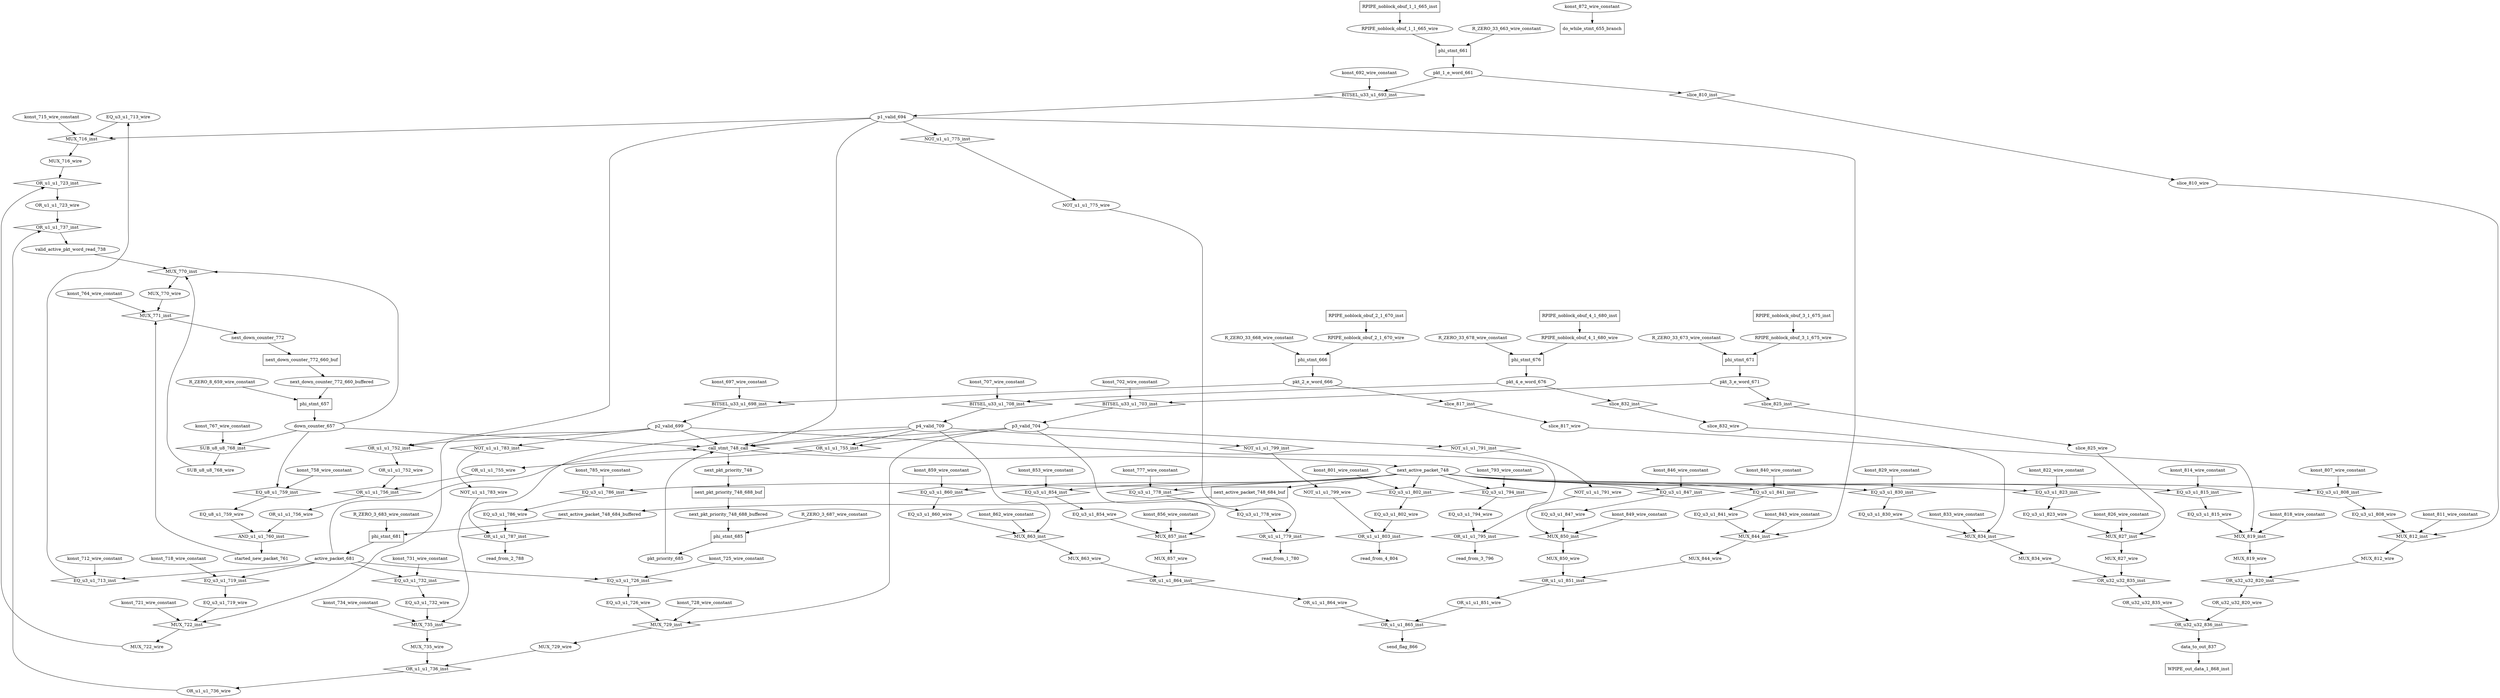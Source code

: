 digraph data_path {
  EQ_u3_u1_713_wire [shape=ellipse];
  EQ_u3_u1_719_wire [shape=ellipse];
  EQ_u3_u1_726_wire [shape=ellipse];
  EQ_u3_u1_732_wire [shape=ellipse];
  EQ_u3_u1_778_wire [shape=ellipse];
  EQ_u3_u1_786_wire [shape=ellipse];
  EQ_u3_u1_794_wire [shape=ellipse];
  EQ_u3_u1_802_wire [shape=ellipse];
  EQ_u3_u1_808_wire [shape=ellipse];
  EQ_u3_u1_815_wire [shape=ellipse];
  EQ_u3_u1_823_wire [shape=ellipse];
  EQ_u3_u1_830_wire [shape=ellipse];
  EQ_u3_u1_841_wire [shape=ellipse];
  EQ_u3_u1_847_wire [shape=ellipse];
  EQ_u3_u1_854_wire [shape=ellipse];
  EQ_u3_u1_860_wire [shape=ellipse];
  EQ_u8_u1_759_wire [shape=ellipse];
  MUX_716_wire [shape=ellipse];
  MUX_722_wire [shape=ellipse];
  MUX_729_wire [shape=ellipse];
  MUX_735_wire [shape=ellipse];
  MUX_770_wire [shape=ellipse];
  MUX_812_wire [shape=ellipse];
  MUX_819_wire [shape=ellipse];
  MUX_827_wire [shape=ellipse];
  MUX_834_wire [shape=ellipse];
  MUX_844_wire [shape=ellipse];
  MUX_850_wire [shape=ellipse];
  MUX_857_wire [shape=ellipse];
  MUX_863_wire [shape=ellipse];
  NOT_u1_u1_775_wire [shape=ellipse];
  NOT_u1_u1_783_wire [shape=ellipse];
  NOT_u1_u1_791_wire [shape=ellipse];
  NOT_u1_u1_799_wire [shape=ellipse];
  OR_u1_u1_723_wire [shape=ellipse];
  OR_u1_u1_736_wire [shape=ellipse];
  OR_u1_u1_752_wire [shape=ellipse];
  OR_u1_u1_755_wire [shape=ellipse];
  OR_u1_u1_756_wire [shape=ellipse];
  OR_u1_u1_851_wire [shape=ellipse];
  OR_u1_u1_864_wire [shape=ellipse];
  OR_u32_u32_820_wire [shape=ellipse];
  OR_u32_u32_835_wire [shape=ellipse];
  RPIPE_noblock_obuf_1_1_665_wire [shape=ellipse];
  RPIPE_noblock_obuf_2_1_670_wire [shape=ellipse];
  RPIPE_noblock_obuf_3_1_675_wire [shape=ellipse];
  RPIPE_noblock_obuf_4_1_680_wire [shape=ellipse];
  R_ZERO_33_663_wire_constant [shape=ellipse];
  R_ZERO_33_668_wire_constant [shape=ellipse];
  R_ZERO_33_673_wire_constant [shape=ellipse];
  R_ZERO_33_678_wire_constant [shape=ellipse];
  R_ZERO_3_683_wire_constant [shape=ellipse];
  R_ZERO_3_687_wire_constant [shape=ellipse];
  R_ZERO_8_659_wire_constant [shape=ellipse];
  SUB_u8_u8_768_wire [shape=ellipse];
  active_packet_681 [shape=ellipse];
  data_to_out_837 [shape=ellipse];
  down_counter_657 [shape=ellipse];
  konst_692_wire_constant [shape=ellipse];
  konst_697_wire_constant [shape=ellipse];
  konst_702_wire_constant [shape=ellipse];
  konst_707_wire_constant [shape=ellipse];
  konst_712_wire_constant [shape=ellipse];
  konst_715_wire_constant [shape=ellipse];
  konst_718_wire_constant [shape=ellipse];
  konst_721_wire_constant [shape=ellipse];
  konst_725_wire_constant [shape=ellipse];
  konst_728_wire_constant [shape=ellipse];
  konst_731_wire_constant [shape=ellipse];
  konst_734_wire_constant [shape=ellipse];
  konst_758_wire_constant [shape=ellipse];
  konst_764_wire_constant [shape=ellipse];
  konst_767_wire_constant [shape=ellipse];
  konst_777_wire_constant [shape=ellipse];
  konst_785_wire_constant [shape=ellipse];
  konst_793_wire_constant [shape=ellipse];
  konst_801_wire_constant [shape=ellipse];
  konst_807_wire_constant [shape=ellipse];
  konst_811_wire_constant [shape=ellipse];
  konst_814_wire_constant [shape=ellipse];
  konst_818_wire_constant [shape=ellipse];
  konst_822_wire_constant [shape=ellipse];
  konst_826_wire_constant [shape=ellipse];
  konst_829_wire_constant [shape=ellipse];
  konst_833_wire_constant [shape=ellipse];
  konst_840_wire_constant [shape=ellipse];
  konst_843_wire_constant [shape=ellipse];
  konst_846_wire_constant [shape=ellipse];
  konst_849_wire_constant [shape=ellipse];
  konst_853_wire_constant [shape=ellipse];
  konst_856_wire_constant [shape=ellipse];
  konst_859_wire_constant [shape=ellipse];
  konst_862_wire_constant [shape=ellipse];
  konst_872_wire_constant [shape=ellipse];
  next_active_packet_748 [shape=ellipse];
  next_active_packet_748_684_buffered [shape=ellipse];
  next_down_counter_772 [shape=ellipse];
  next_down_counter_772_660_buffered [shape=ellipse];
  next_pkt_priority_748 [shape=ellipse];
  next_pkt_priority_748_688_buffered [shape=ellipse];
  p1_valid_694 [shape=ellipse];
  p2_valid_699 [shape=ellipse];
  p3_valid_704 [shape=ellipse];
  p4_valid_709 [shape=ellipse];
  pkt_1_e_word_661 [shape=ellipse];
  pkt_2_e_word_666 [shape=ellipse];
  pkt_3_e_word_671 [shape=ellipse];
  pkt_4_e_word_676 [shape=ellipse];
  pkt_priority_685 [shape=ellipse];
  read_from_1_780 [shape=ellipse];
  read_from_2_788 [shape=ellipse];
  read_from_3_796 [shape=ellipse];
  read_from_4_804 [shape=ellipse];
  send_flag_866 [shape=ellipse];
  slice_810_wire [shape=ellipse];
  slice_817_wire [shape=ellipse];
  slice_825_wire [shape=ellipse];
  slice_832_wire [shape=ellipse];
  started_new_packet_761 [shape=ellipse];
  valid_active_pkt_word_read_738 [shape=ellipse];
  AND_u1_u1_760_inst [shape=diamond];
OR_u1_u1_756_wire  -> AND_u1_u1_760_inst;
EQ_u8_u1_759_wire  -> AND_u1_u1_760_inst;
AND_u1_u1_760_inst -> started_new_packet_761;
  BITSEL_u33_u1_693_inst [shape=diamond];
pkt_1_e_word_661  -> BITSEL_u33_u1_693_inst;
konst_692_wire_constant  -> BITSEL_u33_u1_693_inst;
BITSEL_u33_u1_693_inst -> p1_valid_694;
  BITSEL_u33_u1_698_inst [shape=diamond];
pkt_2_e_word_666  -> BITSEL_u33_u1_698_inst;
konst_697_wire_constant  -> BITSEL_u33_u1_698_inst;
BITSEL_u33_u1_698_inst -> p2_valid_699;
  BITSEL_u33_u1_703_inst [shape=diamond];
pkt_3_e_word_671  -> BITSEL_u33_u1_703_inst;
konst_702_wire_constant  -> BITSEL_u33_u1_703_inst;
BITSEL_u33_u1_703_inst -> p3_valid_704;
  BITSEL_u33_u1_708_inst [shape=diamond];
pkt_4_e_word_676  -> BITSEL_u33_u1_708_inst;
konst_707_wire_constant  -> BITSEL_u33_u1_708_inst;
BITSEL_u33_u1_708_inst -> p4_valid_709;
  EQ_u3_u1_713_inst [shape=diamond];
active_packet_681  -> EQ_u3_u1_713_inst;
konst_712_wire_constant  -> EQ_u3_u1_713_inst;
EQ_u3_u1_713_inst -> EQ_u3_u1_713_wire;
  EQ_u3_u1_719_inst [shape=diamond];
active_packet_681  -> EQ_u3_u1_719_inst;
konst_718_wire_constant  -> EQ_u3_u1_719_inst;
EQ_u3_u1_719_inst -> EQ_u3_u1_719_wire;
  EQ_u3_u1_726_inst [shape=diamond];
active_packet_681  -> EQ_u3_u1_726_inst;
konst_725_wire_constant  -> EQ_u3_u1_726_inst;
EQ_u3_u1_726_inst -> EQ_u3_u1_726_wire;
  EQ_u3_u1_732_inst [shape=diamond];
active_packet_681  -> EQ_u3_u1_732_inst;
konst_731_wire_constant  -> EQ_u3_u1_732_inst;
EQ_u3_u1_732_inst -> EQ_u3_u1_732_wire;
  EQ_u3_u1_778_inst [shape=diamond];
next_active_packet_748  -> EQ_u3_u1_778_inst;
konst_777_wire_constant  -> EQ_u3_u1_778_inst;
EQ_u3_u1_778_inst -> EQ_u3_u1_778_wire;
  EQ_u3_u1_786_inst [shape=diamond];
next_active_packet_748  -> EQ_u3_u1_786_inst;
konst_785_wire_constant  -> EQ_u3_u1_786_inst;
EQ_u3_u1_786_inst -> EQ_u3_u1_786_wire;
  EQ_u3_u1_794_inst [shape=diamond];
next_active_packet_748  -> EQ_u3_u1_794_inst;
konst_793_wire_constant  -> EQ_u3_u1_794_inst;
EQ_u3_u1_794_inst -> EQ_u3_u1_794_wire;
  EQ_u3_u1_802_inst [shape=diamond];
next_active_packet_748  -> EQ_u3_u1_802_inst;
konst_801_wire_constant  -> EQ_u3_u1_802_inst;
EQ_u3_u1_802_inst -> EQ_u3_u1_802_wire;
  EQ_u3_u1_808_inst [shape=diamond];
next_active_packet_748  -> EQ_u3_u1_808_inst;
konst_807_wire_constant  -> EQ_u3_u1_808_inst;
EQ_u3_u1_808_inst -> EQ_u3_u1_808_wire;
  EQ_u3_u1_815_inst [shape=diamond];
next_active_packet_748  -> EQ_u3_u1_815_inst;
konst_814_wire_constant  -> EQ_u3_u1_815_inst;
EQ_u3_u1_815_inst -> EQ_u3_u1_815_wire;
  EQ_u3_u1_823_inst [shape=diamond];
next_active_packet_748  -> EQ_u3_u1_823_inst;
konst_822_wire_constant  -> EQ_u3_u1_823_inst;
EQ_u3_u1_823_inst -> EQ_u3_u1_823_wire;
  EQ_u3_u1_830_inst [shape=diamond];
next_active_packet_748  -> EQ_u3_u1_830_inst;
konst_829_wire_constant  -> EQ_u3_u1_830_inst;
EQ_u3_u1_830_inst -> EQ_u3_u1_830_wire;
  EQ_u3_u1_841_inst [shape=diamond];
next_active_packet_748  -> EQ_u3_u1_841_inst;
konst_840_wire_constant  -> EQ_u3_u1_841_inst;
EQ_u3_u1_841_inst -> EQ_u3_u1_841_wire;
  EQ_u3_u1_847_inst [shape=diamond];
next_active_packet_748  -> EQ_u3_u1_847_inst;
konst_846_wire_constant  -> EQ_u3_u1_847_inst;
EQ_u3_u1_847_inst -> EQ_u3_u1_847_wire;
  EQ_u3_u1_854_inst [shape=diamond];
next_active_packet_748  -> EQ_u3_u1_854_inst;
konst_853_wire_constant  -> EQ_u3_u1_854_inst;
EQ_u3_u1_854_inst -> EQ_u3_u1_854_wire;
  EQ_u3_u1_860_inst [shape=diamond];
next_active_packet_748  -> EQ_u3_u1_860_inst;
konst_859_wire_constant  -> EQ_u3_u1_860_inst;
EQ_u3_u1_860_inst -> EQ_u3_u1_860_wire;
  EQ_u8_u1_759_inst [shape=diamond];
down_counter_657  -> EQ_u8_u1_759_inst;
konst_758_wire_constant  -> EQ_u8_u1_759_inst;
EQ_u8_u1_759_inst -> EQ_u8_u1_759_wire;
  MUX_716_inst [shape=diamond];
EQ_u3_u1_713_wire  -> MUX_716_inst;
p1_valid_694  -> MUX_716_inst;
konst_715_wire_constant  -> MUX_716_inst;
MUX_716_inst -> MUX_716_wire;
  MUX_722_inst [shape=diamond];
EQ_u3_u1_719_wire  -> MUX_722_inst;
p2_valid_699  -> MUX_722_inst;
konst_721_wire_constant  -> MUX_722_inst;
MUX_722_inst -> MUX_722_wire;
  MUX_729_inst [shape=diamond];
EQ_u3_u1_726_wire  -> MUX_729_inst;
p3_valid_704  -> MUX_729_inst;
konst_728_wire_constant  -> MUX_729_inst;
MUX_729_inst -> MUX_729_wire;
  MUX_735_inst [shape=diamond];
EQ_u3_u1_732_wire  -> MUX_735_inst;
p4_valid_709  -> MUX_735_inst;
konst_734_wire_constant  -> MUX_735_inst;
MUX_735_inst -> MUX_735_wire;
  MUX_770_inst [shape=diamond];
valid_active_pkt_word_read_738  -> MUX_770_inst;
SUB_u8_u8_768_wire  -> MUX_770_inst;
down_counter_657  -> MUX_770_inst;
MUX_770_inst -> MUX_770_wire;
  MUX_771_inst [shape=diamond];
started_new_packet_761  -> MUX_771_inst;
konst_764_wire_constant  -> MUX_771_inst;
MUX_770_wire  -> MUX_771_inst;
MUX_771_inst -> next_down_counter_772;
  MUX_812_inst [shape=diamond];
EQ_u3_u1_808_wire  -> MUX_812_inst;
slice_810_wire  -> MUX_812_inst;
konst_811_wire_constant  -> MUX_812_inst;
MUX_812_inst -> MUX_812_wire;
  MUX_819_inst [shape=diamond];
EQ_u3_u1_815_wire  -> MUX_819_inst;
slice_817_wire  -> MUX_819_inst;
konst_818_wire_constant  -> MUX_819_inst;
MUX_819_inst -> MUX_819_wire;
  MUX_827_inst [shape=diamond];
EQ_u3_u1_823_wire  -> MUX_827_inst;
slice_825_wire  -> MUX_827_inst;
konst_826_wire_constant  -> MUX_827_inst;
MUX_827_inst -> MUX_827_wire;
  MUX_834_inst [shape=diamond];
EQ_u3_u1_830_wire  -> MUX_834_inst;
slice_832_wire  -> MUX_834_inst;
konst_833_wire_constant  -> MUX_834_inst;
MUX_834_inst -> MUX_834_wire;
  MUX_844_inst [shape=diamond];
EQ_u3_u1_841_wire  -> MUX_844_inst;
p1_valid_694  -> MUX_844_inst;
konst_843_wire_constant  -> MUX_844_inst;
MUX_844_inst -> MUX_844_wire;
  MUX_850_inst [shape=diamond];
EQ_u3_u1_847_wire  -> MUX_850_inst;
p2_valid_699  -> MUX_850_inst;
konst_849_wire_constant  -> MUX_850_inst;
MUX_850_inst -> MUX_850_wire;
  MUX_857_inst [shape=diamond];
EQ_u3_u1_854_wire  -> MUX_857_inst;
p3_valid_704  -> MUX_857_inst;
konst_856_wire_constant  -> MUX_857_inst;
MUX_857_inst -> MUX_857_wire;
  MUX_863_inst [shape=diamond];
EQ_u3_u1_860_wire  -> MUX_863_inst;
p4_valid_709  -> MUX_863_inst;
konst_862_wire_constant  -> MUX_863_inst;
MUX_863_inst -> MUX_863_wire;
  NOT_u1_u1_775_inst [shape=diamond];
p1_valid_694  -> NOT_u1_u1_775_inst;
NOT_u1_u1_775_inst -> NOT_u1_u1_775_wire;
  NOT_u1_u1_783_inst [shape=diamond];
p2_valid_699  -> NOT_u1_u1_783_inst;
NOT_u1_u1_783_inst -> NOT_u1_u1_783_wire;
  NOT_u1_u1_791_inst [shape=diamond];
p3_valid_704  -> NOT_u1_u1_791_inst;
NOT_u1_u1_791_inst -> NOT_u1_u1_791_wire;
  NOT_u1_u1_799_inst [shape=diamond];
p4_valid_709  -> NOT_u1_u1_799_inst;
NOT_u1_u1_799_inst -> NOT_u1_u1_799_wire;
  OR_u1_u1_723_inst [shape=diamond];
MUX_716_wire  -> OR_u1_u1_723_inst;
MUX_722_wire  -> OR_u1_u1_723_inst;
OR_u1_u1_723_inst -> OR_u1_u1_723_wire;
  OR_u1_u1_736_inst [shape=diamond];
MUX_729_wire  -> OR_u1_u1_736_inst;
MUX_735_wire  -> OR_u1_u1_736_inst;
OR_u1_u1_736_inst -> OR_u1_u1_736_wire;
  OR_u1_u1_737_inst [shape=diamond];
OR_u1_u1_723_wire  -> OR_u1_u1_737_inst;
OR_u1_u1_736_wire  -> OR_u1_u1_737_inst;
OR_u1_u1_737_inst -> valid_active_pkt_word_read_738;
  OR_u1_u1_752_inst [shape=diamond];
p1_valid_694  -> OR_u1_u1_752_inst;
p2_valid_699  -> OR_u1_u1_752_inst;
OR_u1_u1_752_inst -> OR_u1_u1_752_wire;
  OR_u1_u1_755_inst [shape=diamond];
p3_valid_704  -> OR_u1_u1_755_inst;
p4_valid_709  -> OR_u1_u1_755_inst;
OR_u1_u1_755_inst -> OR_u1_u1_755_wire;
  OR_u1_u1_756_inst [shape=diamond];
OR_u1_u1_752_wire  -> OR_u1_u1_756_inst;
OR_u1_u1_755_wire  -> OR_u1_u1_756_inst;
OR_u1_u1_756_inst -> OR_u1_u1_756_wire;
  OR_u1_u1_779_inst [shape=diamond];
NOT_u1_u1_775_wire  -> OR_u1_u1_779_inst;
EQ_u3_u1_778_wire  -> OR_u1_u1_779_inst;
OR_u1_u1_779_inst -> read_from_1_780;
  OR_u1_u1_787_inst [shape=diamond];
NOT_u1_u1_783_wire  -> OR_u1_u1_787_inst;
EQ_u3_u1_786_wire  -> OR_u1_u1_787_inst;
OR_u1_u1_787_inst -> read_from_2_788;
  OR_u1_u1_795_inst [shape=diamond];
NOT_u1_u1_791_wire  -> OR_u1_u1_795_inst;
EQ_u3_u1_794_wire  -> OR_u1_u1_795_inst;
OR_u1_u1_795_inst -> read_from_3_796;
  OR_u1_u1_803_inst [shape=diamond];
NOT_u1_u1_799_wire  -> OR_u1_u1_803_inst;
EQ_u3_u1_802_wire  -> OR_u1_u1_803_inst;
OR_u1_u1_803_inst -> read_from_4_804;
  OR_u1_u1_851_inst [shape=diamond];
MUX_844_wire  -> OR_u1_u1_851_inst;
MUX_850_wire  -> OR_u1_u1_851_inst;
OR_u1_u1_851_inst -> OR_u1_u1_851_wire;
  OR_u1_u1_864_inst [shape=diamond];
MUX_857_wire  -> OR_u1_u1_864_inst;
MUX_863_wire  -> OR_u1_u1_864_inst;
OR_u1_u1_864_inst -> OR_u1_u1_864_wire;
  OR_u1_u1_865_inst [shape=diamond];
OR_u1_u1_851_wire  -> OR_u1_u1_865_inst;
OR_u1_u1_864_wire  -> OR_u1_u1_865_inst;
OR_u1_u1_865_inst -> send_flag_866;
  OR_u32_u32_820_inst [shape=diamond];
MUX_812_wire  -> OR_u32_u32_820_inst;
MUX_819_wire  -> OR_u32_u32_820_inst;
OR_u32_u32_820_inst -> OR_u32_u32_820_wire;
  OR_u32_u32_835_inst [shape=diamond];
MUX_827_wire  -> OR_u32_u32_835_inst;
MUX_834_wire  -> OR_u32_u32_835_inst;
OR_u32_u32_835_inst -> OR_u32_u32_835_wire;
  OR_u32_u32_836_inst [shape=diamond];
OR_u32_u32_820_wire  -> OR_u32_u32_836_inst;
OR_u32_u32_835_wire  -> OR_u32_u32_836_inst;
OR_u32_u32_836_inst -> data_to_out_837;
  RPIPE_noblock_obuf_1_1_665_inst [shape=rectangle];
RPIPE_noblock_obuf_1_1_665_inst -> RPIPE_noblock_obuf_1_1_665_wire;
  RPIPE_noblock_obuf_2_1_670_inst [shape=rectangle];
RPIPE_noblock_obuf_2_1_670_inst -> RPIPE_noblock_obuf_2_1_670_wire;
  RPIPE_noblock_obuf_3_1_675_inst [shape=rectangle];
RPIPE_noblock_obuf_3_1_675_inst -> RPIPE_noblock_obuf_3_1_675_wire;
  RPIPE_noblock_obuf_4_1_680_inst [shape=rectangle];
RPIPE_noblock_obuf_4_1_680_inst -> RPIPE_noblock_obuf_4_1_680_wire;
  SUB_u8_u8_768_inst [shape=diamond];
down_counter_657  -> SUB_u8_u8_768_inst;
konst_767_wire_constant  -> SUB_u8_u8_768_inst;
SUB_u8_u8_768_inst -> SUB_u8_u8_768_wire;
  WPIPE_out_data_1_868_inst [shape=rectangle];
data_to_out_837  -> WPIPE_out_data_1_868_inst;
  call_stmt_748_call [shape=diamond];
down_counter_657  -> call_stmt_748_call;
active_packet_681  -> call_stmt_748_call;
pkt_priority_685  -> call_stmt_748_call;
p1_valid_694  -> call_stmt_748_call;
p2_valid_699  -> call_stmt_748_call;
p3_valid_704  -> call_stmt_748_call;
p4_valid_709  -> call_stmt_748_call;
call_stmt_748_call -> next_active_packet_748;
call_stmt_748_call -> next_pkt_priority_748;
  do_while_stmt_655_branch [shape=rectangle];
konst_872_wire_constant  -> do_while_stmt_655_branch;
  next_active_packet_748_684_buf [shape=rectangle];
next_active_packet_748  -> next_active_packet_748_684_buf;
next_active_packet_748_684_buf -> next_active_packet_748_684_buffered;
  next_down_counter_772_660_buf [shape=rectangle];
next_down_counter_772  -> next_down_counter_772_660_buf;
next_down_counter_772_660_buf -> next_down_counter_772_660_buffered;
  next_pkt_priority_748_688_buf [shape=rectangle];
next_pkt_priority_748  -> next_pkt_priority_748_688_buf;
next_pkt_priority_748_688_buf -> next_pkt_priority_748_688_buffered;
  phi_stmt_657 [shape=rectangle];
R_ZERO_8_659_wire_constant  -> phi_stmt_657;
next_down_counter_772_660_buffered  -> phi_stmt_657;
phi_stmt_657 -> down_counter_657;
  phi_stmt_661 [shape=rectangle];
R_ZERO_33_663_wire_constant  -> phi_stmt_661;
RPIPE_noblock_obuf_1_1_665_wire  -> phi_stmt_661;
phi_stmt_661 -> pkt_1_e_word_661;
  phi_stmt_666 [shape=rectangle];
R_ZERO_33_668_wire_constant  -> phi_stmt_666;
RPIPE_noblock_obuf_2_1_670_wire  -> phi_stmt_666;
phi_stmt_666 -> pkt_2_e_word_666;
  phi_stmt_671 [shape=rectangle];
R_ZERO_33_673_wire_constant  -> phi_stmt_671;
RPIPE_noblock_obuf_3_1_675_wire  -> phi_stmt_671;
phi_stmt_671 -> pkt_3_e_word_671;
  phi_stmt_676 [shape=rectangle];
R_ZERO_33_678_wire_constant  -> phi_stmt_676;
RPIPE_noblock_obuf_4_1_680_wire  -> phi_stmt_676;
phi_stmt_676 -> pkt_4_e_word_676;
  phi_stmt_681 [shape=rectangle];
R_ZERO_3_683_wire_constant  -> phi_stmt_681;
next_active_packet_748_684_buffered  -> phi_stmt_681;
phi_stmt_681 -> active_packet_681;
  phi_stmt_685 [shape=rectangle];
R_ZERO_3_687_wire_constant  -> phi_stmt_685;
next_pkt_priority_748_688_buffered  -> phi_stmt_685;
phi_stmt_685 -> pkt_priority_685;
  slice_810_inst [shape=diamond];
pkt_1_e_word_661  -> slice_810_inst;
slice_810_inst -> slice_810_wire;
  slice_817_inst [shape=diamond];
pkt_2_e_word_666  -> slice_817_inst;
slice_817_inst -> slice_817_wire;
  slice_825_inst [shape=diamond];
pkt_3_e_word_671  -> slice_825_inst;
slice_825_inst -> slice_825_wire;
  slice_832_inst [shape=diamond];
pkt_4_e_word_676  -> slice_832_inst;
slice_832_inst -> slice_832_wire;
}
